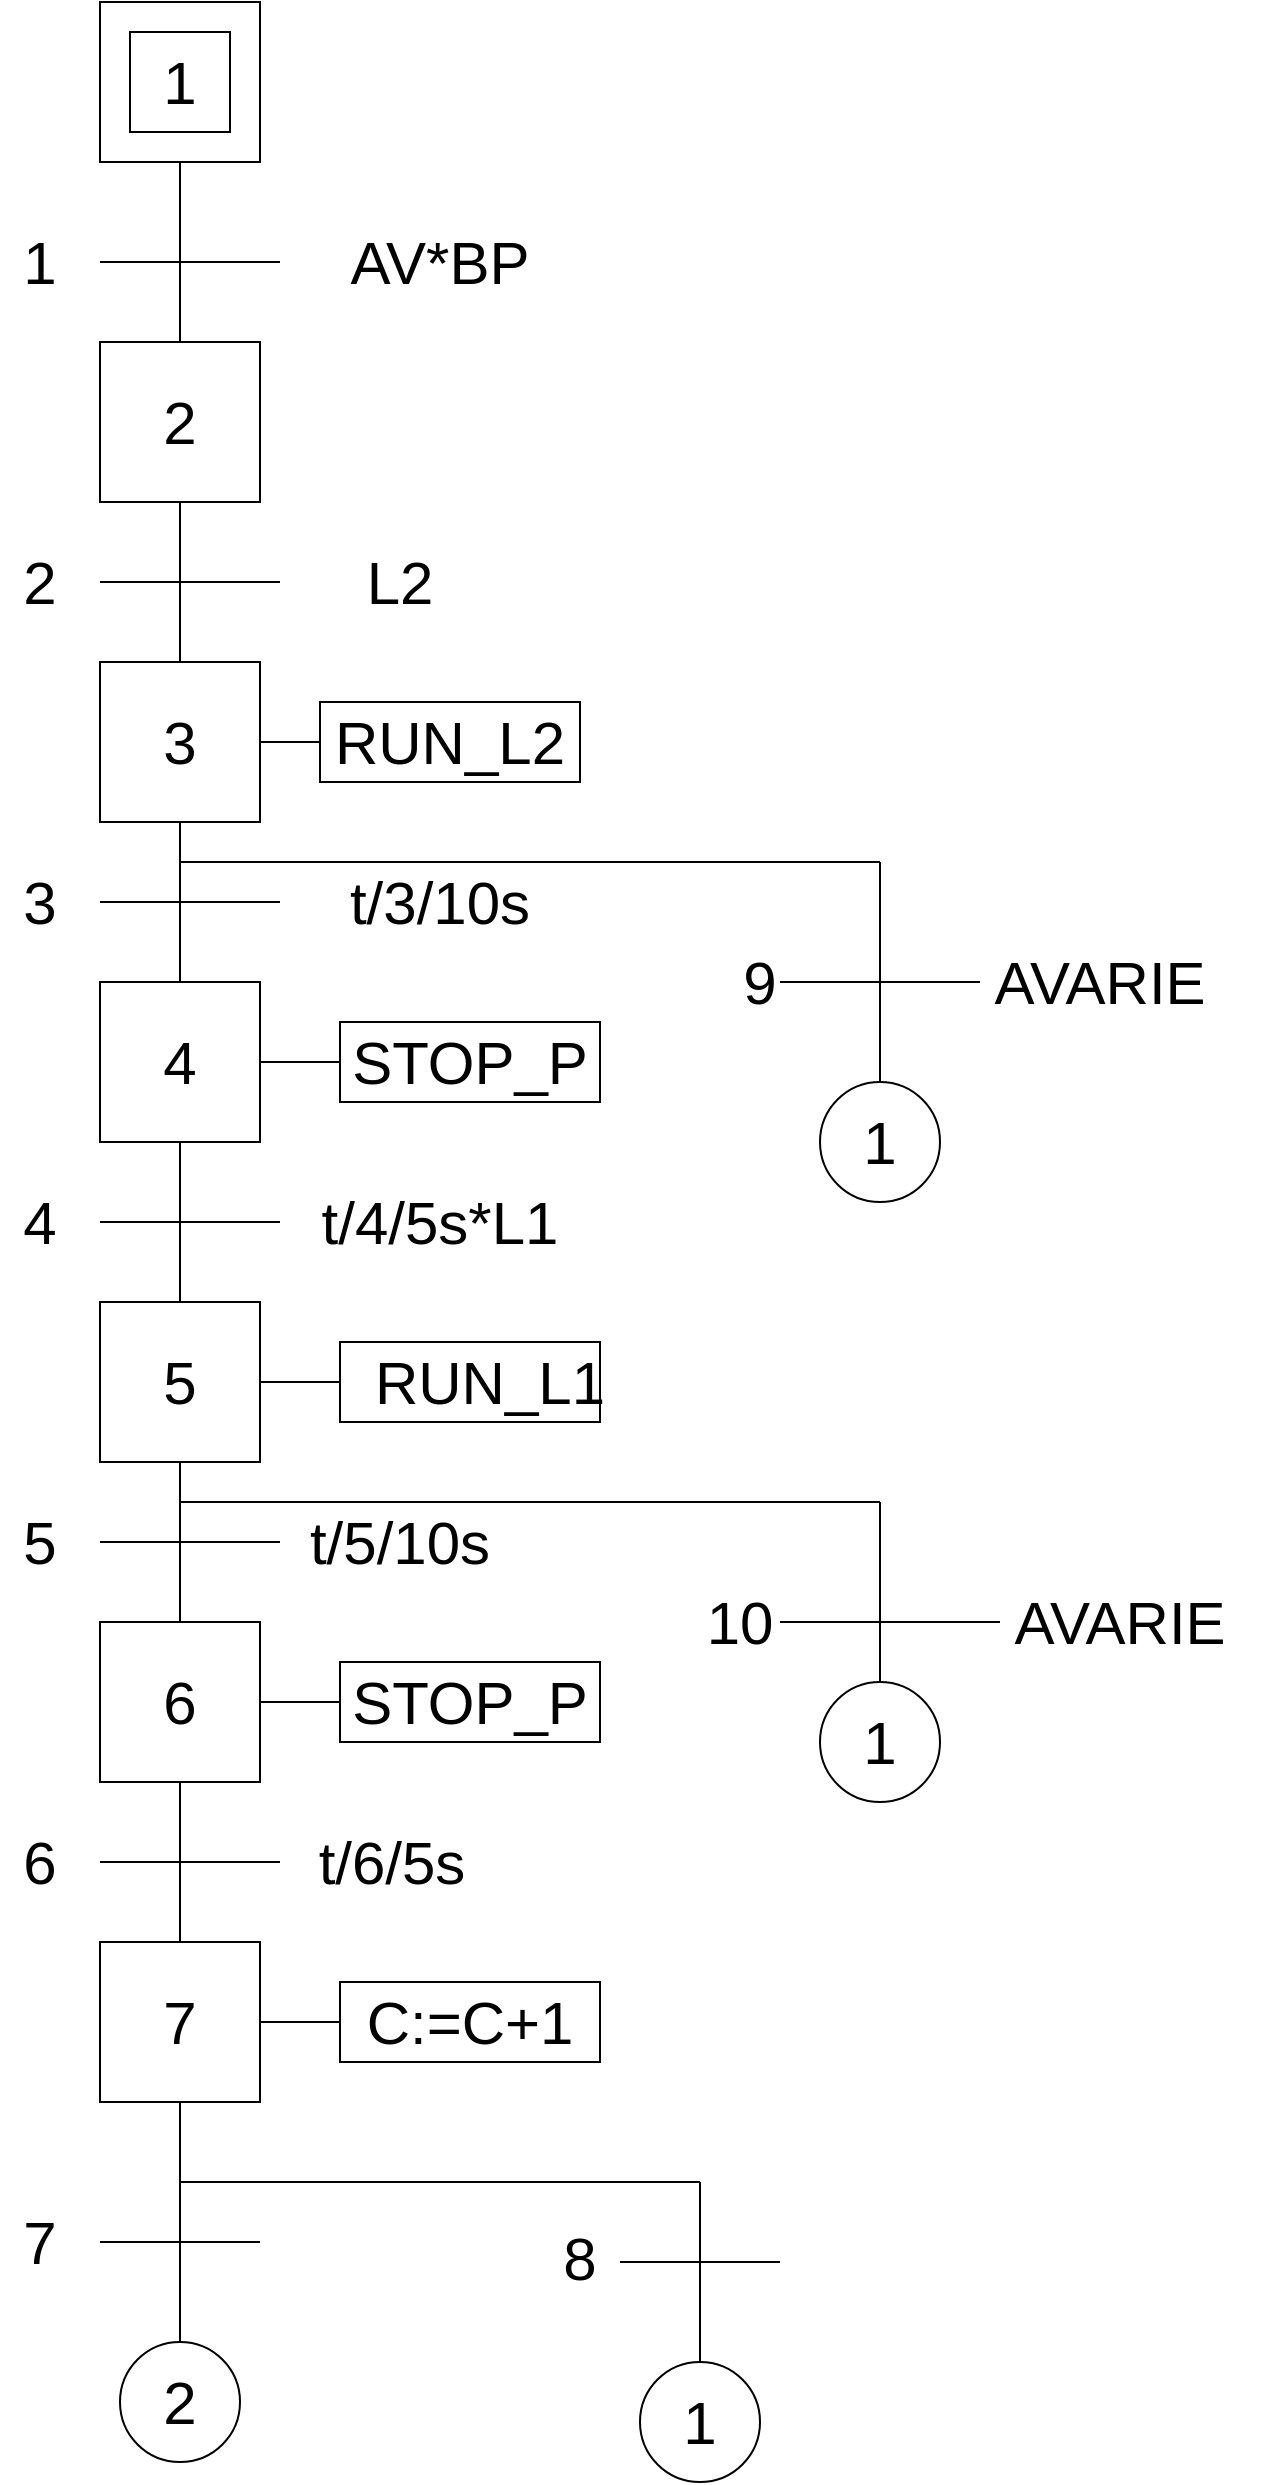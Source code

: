 <mxfile type="github" version="12.9.3"><diagram id="_nrL-EyumJidu7yOXCxt" name="Page-1"><mxGraphModel grid="1" dx="2360" dy="1351" gridSize="10" guides="1" tooltips="1" connect="1" arrows="1" fold="1" page="1" pageScale="1" pageWidth="1654" pageHeight="2336" math="0" shadow="0"><root><mxCell id="0"/><mxCell id="1" parent="0"/><mxCell id="X0lrbPiwPtw2aV5PlqV7-2" style="whiteSpace=wrap;html=1;aspect=fixed;" value="" parent="1" vertex="1"><mxGeometry width="80" as="geometry" height="80" x="330" y="30"/></mxCell><mxCell id="X0lrbPiwPtw2aV5PlqV7-3" style="whiteSpace=wrap;html=1;aspect=fixed;" value="" parent="1" vertex="1"><mxGeometry width="50" as="geometry" height="50" x="345" y="45"/></mxCell><mxCell id="X0lrbPiwPtw2aV5PlqV7-4" style="text;html=1;strokeColor=none;fillColor=none;align=center;verticalAlign=middle;whiteSpace=wrap;rounded=0;strokeWidth=1;fontSize=30;" value="1" parent="1" vertex="1"><mxGeometry width="40" as="geometry" height="50" x="350" y="45"/></mxCell><mxCell id="X0lrbPiwPtw2aV5PlqV7-5" style="endArrow=none;html=1;fontSize=30;entryX=0.5;entryY=1;entryDx=0;entryDy=0;" target="X0lrbPiwPtw2aV5PlqV7-2" value="" parent="1" edge="1"><mxGeometry width="50" as="geometry" height="50" relative="1"><mxPoint as="sourcePoint" x="370" y="200"/><mxPoint as="targetPoint" x="400" y="570"/></mxGeometry></mxCell><mxCell id="X0lrbPiwPtw2aV5PlqV7-7" style="whiteSpace=wrap;html=1;aspect=fixed;strokeWidth=1;fontSize=30;" value="" parent="1" vertex="1"><mxGeometry width="80" as="geometry" height="80" x="330" y="200"/></mxCell><mxCell id="X0lrbPiwPtw2aV5PlqV7-8" style="endArrow=none;html=1;fontSize=30;entryX=0.5;entryY=1;entryDx=0;entryDy=0;" target="X0lrbPiwPtw2aV5PlqV7-7" value="" parent="1" edge="1"><mxGeometry width="50" as="geometry" height="50" relative="1"><mxPoint as="sourcePoint" x="370" y="400"/><mxPoint as="targetPoint" x="370" y="490"/></mxGeometry></mxCell><mxCell id="X0lrbPiwPtw2aV5PlqV7-9" style="whiteSpace=wrap;html=1;aspect=fixed;strokeWidth=1;fontSize=30;" value="" parent="1" vertex="1"><mxGeometry width="80" as="geometry" height="80" x="330" y="360"/></mxCell><mxCell id="X0lrbPiwPtw2aV5PlqV7-11" style="endArrow=none;html=1;fontSize=30;entryX=0.5;entryY=1;entryDx=0;entryDy=0;" target="X0lrbPiwPtw2aV5PlqV7-9" value="" parent="1" edge="1"><mxGeometry width="50" as="geometry" height="50" relative="1"><mxPoint as="sourcePoint" x="370" y="520"/><mxPoint as="targetPoint" x="390" y="470"/></mxGeometry></mxCell><mxCell id="X0lrbPiwPtw2aV5PlqV7-12" style="whiteSpace=wrap;html=1;aspect=fixed;strokeWidth=1;fontSize=30;" value="" parent="1" vertex="1"><mxGeometry width="80" as="geometry" height="80" x="330" y="520"/></mxCell><mxCell id="X0lrbPiwPtw2aV5PlqV7-13" style="whiteSpace=wrap;html=1;aspect=fixed;strokeWidth=1;fontSize=30;" value="" parent="1" vertex="1"><mxGeometry width="80" as="geometry" height="80" x="330" y="680"/></mxCell><mxCell id="X0lrbPiwPtw2aV5PlqV7-15" style="whiteSpace=wrap;html=1;aspect=fixed;strokeWidth=1;fontSize=30;" value="" parent="1" vertex="1"><mxGeometry width="80" as="geometry" height="80" x="330" y="840"/></mxCell><mxCell id="X0lrbPiwPtw2aV5PlqV7-16" style="whiteSpace=wrap;html=1;aspect=fixed;strokeWidth=1;fontSize=30;" value="" parent="1" vertex="1"><mxGeometry width="80" as="geometry" height="80" x="330" y="1000"/></mxCell><mxCell id="X0lrbPiwPtw2aV5PlqV7-19" style="endArrow=none;html=1;fontSize=30;entryX=0.5;entryY=1;entryDx=0;entryDy=0;exitX=0.5;exitY=0;exitDx=0;exitDy=0;" target="X0lrbPiwPtw2aV5PlqV7-12" value="" parent="1" edge="1" source="X0lrbPiwPtw2aV5PlqV7-13"><mxGeometry width="50" as="geometry" height="50" relative="1"><mxPoint as="sourcePoint" x="360" y="790"/><mxPoint as="targetPoint" x="410" y="740"/></mxGeometry></mxCell><mxCell id="X0lrbPiwPtw2aV5PlqV7-20" style="endArrow=none;html=1;fontSize=30;exitX=0.5;exitY=1;exitDx=0;exitDy=0;entryX=0.5;entryY=0;entryDx=0;entryDy=0;" target="X0lrbPiwPtw2aV5PlqV7-15" value="" parent="1" edge="1" source="X0lrbPiwPtw2aV5PlqV7-13"><mxGeometry width="50" as="geometry" height="50" relative="1"><mxPoint as="sourcePoint" x="370" y="730"/><mxPoint as="targetPoint" x="420" y="680"/></mxGeometry></mxCell><mxCell id="X0lrbPiwPtw2aV5PlqV7-21" style="endArrow=none;html=1;fontSize=30;entryX=0.5;entryY=1;entryDx=0;entryDy=0;exitX=0.5;exitY=0;exitDx=0;exitDy=0;" target="X0lrbPiwPtw2aV5PlqV7-15" value="" parent="1" edge="1" source="X0lrbPiwPtw2aV5PlqV7-16"><mxGeometry width="50" as="geometry" height="50" relative="1"><mxPoint as="sourcePoint" x="370" y="730"/><mxPoint as="targetPoint" x="420" y="680"/></mxGeometry></mxCell><mxCell id="X0lrbPiwPtw2aV5PlqV7-22" style="endArrow=none;html=1;fontSize=30;" value="" parent="1" edge="1"><mxGeometry width="50" as="geometry" height="50" relative="1"><mxPoint as="sourcePoint" x="330" y="160"/><mxPoint as="targetPoint" x="420" y="160"/></mxGeometry></mxCell><mxCell id="X0lrbPiwPtw2aV5PlqV7-24" style="endArrow=none;html=1;fontSize=30;" value="" parent="1" edge="1"><mxGeometry width="50" as="geometry" height="50" relative="1"><mxPoint as="sourcePoint" x="330" y="320"/><mxPoint as="targetPoint" x="420" y="320"/></mxGeometry></mxCell><mxCell id="X0lrbPiwPtw2aV5PlqV7-25" style="endArrow=none;html=1;fontSize=30;" value="" parent="1" edge="1"><mxGeometry width="50" as="geometry" height="50" relative="1"><mxPoint as="sourcePoint" x="330" y="480"/><mxPoint as="targetPoint" x="420" y="480"/></mxGeometry></mxCell><mxCell id="X0lrbPiwPtw2aV5PlqV7-26" style="endArrow=none;html=1;fontSize=30;" value="" parent="1" edge="1"><mxGeometry width="50" as="geometry" height="50" relative="1"><mxPoint as="sourcePoint" x="330" y="640"/><mxPoint as="targetPoint" x="420" y="640"/></mxGeometry></mxCell><mxCell id="X0lrbPiwPtw2aV5PlqV7-27" style="endArrow=none;html=1;fontSize=30;" value="" parent="1" edge="1"><mxGeometry width="50" as="geometry" height="50" relative="1"><mxPoint as="sourcePoint" x="330" y="800"/><mxPoint as="targetPoint" x="420" y="800"/></mxGeometry></mxCell><mxCell id="X0lrbPiwPtw2aV5PlqV7-28" style="endArrow=none;html=1;fontSize=30;" value="" parent="1" edge="1"><mxGeometry width="50" as="geometry" height="50" relative="1"><mxPoint as="sourcePoint" x="330" y="960"/><mxPoint as="targetPoint" x="420" y="960"/></mxGeometry></mxCell><mxCell id="X0lrbPiwPtw2aV5PlqV7-29" style="text;html=1;strokeColor=none;fillColor=none;align=center;verticalAlign=middle;whiteSpace=wrap;rounded=0;fontSize=30;" value="2" parent="1" vertex="1"><mxGeometry width="40" as="geometry" height="20" x="350" y="230"/></mxCell><mxCell id="X0lrbPiwPtw2aV5PlqV7-30" style="text;html=1;strokeColor=none;fillColor=none;align=center;verticalAlign=middle;whiteSpace=wrap;rounded=0;fontSize=30;" value="3" parent="1" vertex="1"><mxGeometry width="40" as="geometry" height="20" x="350" y="390"/></mxCell><mxCell id="X0lrbPiwPtw2aV5PlqV7-35" style="text;html=1;strokeColor=none;fillColor=none;align=center;verticalAlign=middle;whiteSpace=wrap;rounded=0;fontSize=30;" value="4" parent="1" vertex="1"><mxGeometry width="40" as="geometry" height="20" x="350" y="550"/></mxCell><mxCell id="X0lrbPiwPtw2aV5PlqV7-37" style="text;html=1;strokeColor=none;fillColor=none;align=center;verticalAlign=middle;whiteSpace=wrap;rounded=0;fontSize=30;" value="5" parent="1" vertex="1"><mxGeometry width="40" as="geometry" height="20" x="350" y="710"/></mxCell><mxCell id="X0lrbPiwPtw2aV5PlqV7-39" style="text;html=1;strokeColor=none;fillColor=none;align=center;verticalAlign=middle;whiteSpace=wrap;rounded=0;fontSize=30;" value="6" parent="1" vertex="1"><mxGeometry width="40" as="geometry" height="20" x="350" y="870"/></mxCell><mxCell id="X0lrbPiwPtw2aV5PlqV7-42" style="text;html=1;strokeColor=none;fillColor=none;align=center;verticalAlign=middle;whiteSpace=wrap;rounded=0;fontSize=30;" value="7" parent="1" vertex="1"><mxGeometry width="40" as="geometry" height="20" x="350" y="1030"/></mxCell><mxCell id="X0lrbPiwPtw2aV5PlqV7-43" style="text;html=1;strokeColor=none;fillColor=none;align=center;verticalAlign=middle;whiteSpace=wrap;rounded=0;fontSize=30;" value="1" parent="1" vertex="1"><mxGeometry width="40" as="geometry" height="20" x="280" y="150"/></mxCell><mxCell id="X0lrbPiwPtw2aV5PlqV7-44" style="text;html=1;strokeColor=none;fillColor=none;align=center;verticalAlign=middle;whiteSpace=wrap;rounded=0;fontSize=30;" value="2" parent="1" vertex="1"><mxGeometry width="40" as="geometry" height="20" x="280" y="310"/></mxCell><mxCell id="X0lrbPiwPtw2aV5PlqV7-45" style="text;html=1;strokeColor=none;fillColor=none;align=center;verticalAlign=middle;whiteSpace=wrap;rounded=0;fontSize=30;" value="3" parent="1" vertex="1"><mxGeometry width="40" as="geometry" height="20" x="280" y="470"/></mxCell><mxCell id="X0lrbPiwPtw2aV5PlqV7-46" style="text;html=1;strokeColor=none;fillColor=none;align=center;verticalAlign=middle;whiteSpace=wrap;rounded=0;fontSize=30;" value="4" parent="1" vertex="1"><mxGeometry width="40" as="geometry" height="20" x="280" y="630"/></mxCell><mxCell id="X0lrbPiwPtw2aV5PlqV7-47" style="text;html=1;strokeColor=none;fillColor=none;align=center;verticalAlign=middle;whiteSpace=wrap;rounded=0;fontSize=30;" value="5" parent="1" vertex="1"><mxGeometry width="40" as="geometry" height="20" x="280" y="790"/></mxCell><mxCell id="X0lrbPiwPtw2aV5PlqV7-48" style="text;html=1;strokeColor=none;fillColor=none;align=center;verticalAlign=middle;whiteSpace=wrap;rounded=0;fontSize=30;" value="6" parent="1" vertex="1"><mxGeometry width="40" as="geometry" height="20" x="280" y="950"/></mxCell><mxCell id="X0lrbPiwPtw2aV5PlqV7-49" style="endArrow=none;html=1;fontSize=30;exitX=0.5;exitY=1;exitDx=0;exitDy=0;" value="" parent="1" edge="1" source="X0lrbPiwPtw2aV5PlqV7-16"><mxGeometry width="50" as="geometry" height="50" relative="1"><mxPoint as="sourcePoint" x="430" y="1010"/><mxPoint as="targetPoint" x="370" y="1200"/></mxGeometry></mxCell><mxCell id="X0lrbPiwPtw2aV5PlqV7-51" style="endArrow=none;html=1;fontSize=30;" value="" parent="1" edge="1"><mxGeometry width="50" as="geometry" height="50" relative="1"><mxPoint as="sourcePoint" x="410" y="1150"/><mxPoint as="targetPoint" x="330" y="1150"/></mxGeometry></mxCell><mxCell id="X0lrbPiwPtw2aV5PlqV7-52" style="text;html=1;strokeColor=none;fillColor=none;align=center;verticalAlign=middle;whiteSpace=wrap;rounded=0;fontSize=30;" value="7" parent="1" vertex="1"><mxGeometry width="40" as="geometry" height="20" x="280" y="1140"/></mxCell><mxCell id="X0lrbPiwPtw2aV5PlqV7-53" style="ellipse;whiteSpace=wrap;html=1;aspect=fixed;strokeWidth=1;fontSize=30;" value="" parent="1" vertex="1"><mxGeometry width="60" as="geometry" height="60" x="340" y="1200"/></mxCell><mxCell id="X0lrbPiwPtw2aV5PlqV7-54" style="text;html=1;strokeColor=none;fillColor=none;align=center;verticalAlign=middle;whiteSpace=wrap;rounded=0;fontSize=30;" value="2" parent="1" vertex="1"><mxGeometry width="40" as="geometry" height="20" x="350" y="1220"/></mxCell><mxCell id="X0lrbPiwPtw2aV5PlqV7-56" style="endArrow=none;html=1;fontSize=30;" value="" parent="1" edge="1"><mxGeometry width="50" as="geometry" height="50" relative="1"><mxPoint as="sourcePoint" x="370" y="1120"/><mxPoint as="targetPoint" x="630" y="1120"/></mxGeometry></mxCell><mxCell id="X0lrbPiwPtw2aV5PlqV7-57" style="endArrow=none;html=1;fontSize=30;" value="" parent="1" edge="1"><mxGeometry width="50" as="geometry" height="50" relative="1"><mxPoint as="sourcePoint" x="630" y="1210"/><mxPoint as="targetPoint" x="630" y="1120"/></mxGeometry></mxCell><mxCell id="X0lrbPiwPtw2aV5PlqV7-58" style="ellipse;whiteSpace=wrap;html=1;aspect=fixed;strokeWidth=1;fontSize=30;" value="" parent="1" vertex="1"><mxGeometry width="60" as="geometry" height="60" x="600" y="1210"/></mxCell><mxCell id="X0lrbPiwPtw2aV5PlqV7-61" style="text;html=1;strokeColor=none;fillColor=none;align=center;verticalAlign=middle;whiteSpace=wrap;rounded=0;fontSize=30;" value="1" parent="1" vertex="1"><mxGeometry width="40" as="geometry" height="20" x="610" y="1230"/></mxCell><mxCell id="X0lrbPiwPtw2aV5PlqV7-62" style="endArrow=none;html=1;fontSize=30;" value="" parent="1" edge="1"><mxGeometry width="50" as="geometry" height="50" relative="1"><mxPoint as="sourcePoint" x="670" y="1160"/><mxPoint as="targetPoint" x="590" y="1160"/></mxGeometry></mxCell><mxCell id="X0lrbPiwPtw2aV5PlqV7-63" style="text;html=1;strokeColor=none;fillColor=none;align=center;verticalAlign=middle;whiteSpace=wrap;rounded=0;fontSize=30;" value="8" parent="1" vertex="1"><mxGeometry width="40" as="geometry" height="20" x="550" y="1148"/></mxCell><mxCell id="X0lrbPiwPtw2aV5PlqV7-64" style="text;html=1;strokeColor=none;fillColor=none;align=center;verticalAlign=middle;whiteSpace=wrap;rounded=0;fontSize=30;" value="AV*BP" parent="1" vertex="1"><mxGeometry width="160" as="geometry" height="20" x="420" y="150"/></mxCell><mxCell id="X0lrbPiwPtw2aV5PlqV7-68" style="text;html=1;strokeColor=none;fillColor=none;align=center;verticalAlign=middle;whiteSpace=wrap;rounded=0;fontSize=30;" value="L2" parent="1" vertex="1"><mxGeometry width="40" as="geometry" height="20" x="460" y="310"/></mxCell><mxCell id="X0lrbPiwPtw2aV5PlqV7-69" style="endArrow=none;html=1;fontSize=30;" value="" parent="1" edge="1"><mxGeometry width="50" as="geometry" height="50" relative="1"><mxPoint as="sourcePoint" x="370" y="460"/><mxPoint as="targetPoint" x="720" y="460"/></mxGeometry></mxCell><mxCell id="X0lrbPiwPtw2aV5PlqV7-72" style="text;html=1;strokeColor=none;fillColor=none;align=center;verticalAlign=middle;whiteSpace=wrap;rounded=0;fontSize=30;" value="9" parent="1" vertex="1"><mxGeometry width="40" as="geometry" height="20" x="640" y="510"/></mxCell><mxCell id="X0lrbPiwPtw2aV5PlqV7-76" style="text;html=1;strokeColor=none;fillColor=none;align=center;verticalAlign=middle;whiteSpace=wrap;rounded=0;fontSize=30;" value="t/3/10s" parent="1" vertex="1"><mxGeometry width="140" as="geometry" height="20" x="430" y="470"/></mxCell><mxCell id="X0lrbPiwPtw2aV5PlqV7-80" style="endArrow=none;html=1;fontSize=30;" value="" parent="1" edge="1"><mxGeometry width="50" as="geometry" height="50" relative="1"><mxPoint as="sourcePoint" x="720" y="570"/><mxPoint as="targetPoint" x="720" y="460"/></mxGeometry></mxCell><mxCell id="X0lrbPiwPtw2aV5PlqV7-81" style="endArrow=none;html=1;fontSize=30;" value="" parent="1" edge="1"><mxGeometry width="50" as="geometry" height="50" relative="1"><mxPoint as="sourcePoint" x="770" y="520"/><mxPoint as="targetPoint" x="670" y="520"/></mxGeometry></mxCell><mxCell id="X0lrbPiwPtw2aV5PlqV7-82" style="text;html=1;strokeColor=none;fillColor=none;align=center;verticalAlign=middle;whiteSpace=wrap;rounded=0;fontSize=30;" value="AVARIE" parent="1" vertex="1"><mxGeometry width="160" as="geometry" height="20" x="750" y="510"/></mxCell><mxCell id="X0lrbPiwPtw2aV5PlqV7-83" style="ellipse;whiteSpace=wrap;html=1;aspect=fixed;strokeWidth=1;fontSize=30;" value="" parent="1" vertex="1"><mxGeometry width="60" as="geometry" height="60" x="690" y="570"/></mxCell><mxCell id="X0lrbPiwPtw2aV5PlqV7-84" style="text;html=1;strokeColor=none;fillColor=none;align=center;verticalAlign=middle;whiteSpace=wrap;rounded=0;fontSize=30;" value="1" parent="1" vertex="1"><mxGeometry width="40" as="geometry" height="20" x="700" y="590"/></mxCell><mxCell id="X0lrbPiwPtw2aV5PlqV7-90" style="text;html=1;strokeColor=none;fillColor=none;align=center;verticalAlign=middle;whiteSpace=wrap;rounded=0;fontSize=30;" value="t/4/5s*L1" parent="1" vertex="1"><mxGeometry width="140" as="geometry" height="20" x="430" y="630"/></mxCell><mxCell id="X0lrbPiwPtw2aV5PlqV7-91" style="text;html=1;strokeColor=none;fillColor=none;align=center;verticalAlign=middle;whiteSpace=wrap;rounded=0;fontSize=30;" value="t/5/10s" parent="1" vertex="1"><mxGeometry width="150" as="geometry" height="20" x="405" y="790"/></mxCell><mxCell id="X0lrbPiwPtw2aV5PlqV7-92" style="text;html=1;strokeColor=none;fillColor=none;align=center;verticalAlign=middle;whiteSpace=wrap;rounded=0;fontSize=30;" value="t/6/5s" parent="1" vertex="1"><mxGeometry width="160" as="geometry" height="20" x="396" y="950"/></mxCell><mxCell id="X0lrbPiwPtw2aV5PlqV7-94" style="endArrow=none;html=1;fontSize=30;" value="" parent="1" edge="1"><mxGeometry width="50" as="geometry" height="50" relative="1"><mxPoint as="sourcePoint" x="370" y="780"/><mxPoint as="targetPoint" x="720" y="780"/></mxGeometry></mxCell><mxCell id="X0lrbPiwPtw2aV5PlqV7-95" style="endArrow=none;html=1;fontSize=30;" value="" parent="1" edge="1"><mxGeometry width="50" as="geometry" height="50" relative="1"><mxPoint as="sourcePoint" x="720" y="870"/><mxPoint as="targetPoint" x="720" y="780"/></mxGeometry></mxCell><mxCell id="X0lrbPiwPtw2aV5PlqV7-96" style="ellipse;whiteSpace=wrap;html=1;aspect=fixed;strokeWidth=1;fontSize=30;" value="" parent="1" vertex="1"><mxGeometry width="60" as="geometry" height="60" x="690" y="870"/></mxCell><mxCell id="X0lrbPiwPtw2aV5PlqV7-97" style="endArrow=none;html=1;fontSize=30;" value="" parent="1" edge="1"><mxGeometry width="50" as="geometry" height="50" relative="1"><mxPoint as="sourcePoint" x="670" y="840"/><mxPoint as="targetPoint" x="780" y="840"/></mxGeometry></mxCell><mxCell id="X0lrbPiwPtw2aV5PlqV7-98" style="text;html=1;strokeColor=none;fillColor=none;align=center;verticalAlign=middle;whiteSpace=wrap;rounded=0;fontSize=30;" value="1" parent="1" vertex="1"><mxGeometry width="40" as="geometry" height="20" x="700" y="890"/></mxCell><mxCell id="X0lrbPiwPtw2aV5PlqV7-99" style="text;html=1;strokeColor=none;fillColor=none;align=center;verticalAlign=middle;whiteSpace=wrap;rounded=0;fontSize=30;" value="10" parent="1" vertex="1"><mxGeometry width="40" as="geometry" height="20" x="630" y="830"/></mxCell><mxCell id="X0lrbPiwPtw2aV5PlqV7-100" style="text;html=1;strokeColor=none;fillColor=none;align=center;verticalAlign=middle;whiteSpace=wrap;rounded=0;fontSize=30;" value="AVARIE" parent="1" vertex="1"><mxGeometry width="160" as="geometry" height="20" x="760" y="830"/></mxCell><mxCell id="X0lrbPiwPtw2aV5PlqV7-103" style="endArrow=none;html=1;fontSize=30;entryX=1;entryY=0.5;entryDx=0;entryDy=0;" target="X0lrbPiwPtw2aV5PlqV7-9" value="" parent="1" edge="1"><mxGeometry width="50" as="geometry" height="50" relative="1"><mxPoint as="sourcePoint" x="450" y="400"/><mxPoint as="targetPoint" x="410" y="230"/></mxGeometry></mxCell><mxCell id="X0lrbPiwPtw2aV5PlqV7-104" style="endArrow=none;html=1;fontSize=30;exitX=1;exitY=0.5;exitDx=0;exitDy=0;" value="" parent="1" edge="1" source="X0lrbPiwPtw2aV5PlqV7-12"><mxGeometry width="50" as="geometry" height="50" relative="1"><mxPoint as="sourcePoint" x="540" y="580"/><mxPoint as="targetPoint" x="480" y="560"/></mxGeometry></mxCell><mxCell id="X0lrbPiwPtw2aV5PlqV7-105" style="rounded=0;whiteSpace=wrap;html=1;strokeWidth=1;fontSize=30;" value="" parent="1" vertex="1"><mxGeometry width="130" as="geometry" height="40" x="450" y="540"/></mxCell><mxCell id="X0lrbPiwPtw2aV5PlqV7-106" style="text;html=1;strokeColor=none;fillColor=none;align=center;verticalAlign=middle;whiteSpace=wrap;rounded=0;fontSize=30;" value="STOP_P" parent="1" vertex="1"><mxGeometry width="90" as="geometry" height="20" x="470" y="550"/></mxCell><mxCell id="X0lrbPiwPtw2aV5PlqV7-107" style="endArrow=none;html=1;fontSize=30;exitX=1;exitY=0.5;exitDx=0;exitDy=0;" value="" parent="1" edge="1" source="X0lrbPiwPtw2aV5PlqV7-13"><mxGeometry width="50" as="geometry" height="50" relative="1"><mxPoint as="sourcePoint" x="540" y="580"/><mxPoint as="targetPoint" x="460" y="720"/></mxGeometry></mxCell><mxCell id="X0lrbPiwPtw2aV5PlqV7-108" style="rounded=0;whiteSpace=wrap;html=1;strokeWidth=1;fontSize=30;" value="" parent="1" vertex="1"><mxGeometry width="130" as="geometry" height="40" x="450" y="700"/></mxCell><mxCell id="X0lrbPiwPtw2aV5PlqV7-109" style="text;html=1;strokeColor=none;fillColor=none;align=center;verticalAlign=middle;whiteSpace=wrap;rounded=0;fontSize=30;" value="RUN_L1" parent="1" vertex="1"><mxGeometry width="90" as="geometry" height="20" x="480" y="710"/></mxCell><mxCell id="X0lrbPiwPtw2aV5PlqV7-110" style="endArrow=none;html=1;fontSize=30;exitX=1;exitY=0.5;exitDx=0;exitDy=0;" value="" parent="1" edge="1" source="X0lrbPiwPtw2aV5PlqV7-15"><mxGeometry width="50" as="geometry" height="50" relative="1"><mxPoint as="sourcePoint" x="540" y="730"/><mxPoint as="targetPoint" x="460" y="880"/></mxGeometry></mxCell><mxCell id="X0lrbPiwPtw2aV5PlqV7-111" style="rounded=0;whiteSpace=wrap;html=1;strokeWidth=1;fontSize=30;" value="" parent="1" vertex="1"><mxGeometry width="130" as="geometry" height="40" x="450" y="860"/></mxCell><mxCell id="X0lrbPiwPtw2aV5PlqV7-112" style="text;html=1;strokeColor=none;fillColor=none;align=center;verticalAlign=middle;whiteSpace=wrap;rounded=0;fontSize=30;" value="STOP_P" parent="1" vertex="1"><mxGeometry width="90" as="geometry" height="20" x="470" y="870"/></mxCell><mxCell id="X0lrbPiwPtw2aV5PlqV7-113" style="endArrow=none;html=1;fontSize=30;exitX=1;exitY=0.5;exitDx=0;exitDy=0;" value="" parent="1" edge="1" source="X0lrbPiwPtw2aV5PlqV7-16"><mxGeometry width="50" as="geometry" height="50" relative="1"><mxPoint as="sourcePoint" x="540" y="730"/><mxPoint as="targetPoint" x="450" y="1040"/></mxGeometry></mxCell><mxCell id="X0lrbPiwPtw2aV5PlqV7-114" style="rounded=0;whiteSpace=wrap;html=1;strokeWidth=1;fontSize=30;" value="" parent="1" vertex="1"><mxGeometry width="130" as="geometry" height="40" x="450" y="1020"/></mxCell><mxCell id="X0lrbPiwPtw2aV5PlqV7-115" style="text;html=1;strokeColor=none;fillColor=none;align=center;verticalAlign=middle;whiteSpace=wrap;rounded=0;fontSize=30;" value="C:=C+1" parent="1" vertex="1"><mxGeometry width="90" as="geometry" height="20" x="470" y="1030"/></mxCell><mxCell id="X0lrbPiwPtw2aV5PlqV7-118" style="rounded=0;whiteSpace=wrap;html=1;strokeWidth=1;fontSize=30;" value="" parent="1" vertex="1"><mxGeometry width="130" as="geometry" height="40" x="440" y="380"/></mxCell><mxCell id="X0lrbPiwPtw2aV5PlqV7-119" style="text;html=1;strokeColor=none;fillColor=none;align=center;verticalAlign=middle;whiteSpace=wrap;rounded=0;fontSize=30;" value="RUN_L2" parent="1" vertex="1"><mxGeometry width="90" as="geometry" height="20" x="460" y="390"/></mxCell></root></mxGraphModel></diagram></mxfile>